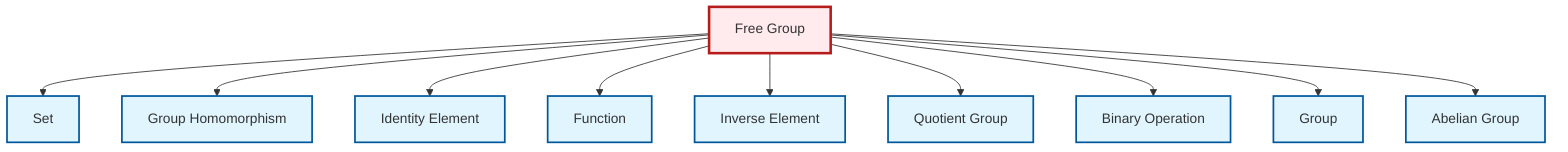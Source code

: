 graph TD
    classDef definition fill:#e1f5fe,stroke:#01579b,stroke-width:2px
    classDef theorem fill:#f3e5f5,stroke:#4a148c,stroke-width:2px
    classDef axiom fill:#fff3e0,stroke:#e65100,stroke-width:2px
    classDef example fill:#e8f5e9,stroke:#1b5e20,stroke-width:2px
    classDef current fill:#ffebee,stroke:#b71c1c,stroke-width:3px
    def-group["Group"]:::definition
    def-binary-operation["Binary Operation"]:::definition
    def-inverse-element["Inverse Element"]:::definition
    def-set["Set"]:::definition
    def-homomorphism["Group Homomorphism"]:::definition
    def-abelian-group["Abelian Group"]:::definition
    def-identity-element["Identity Element"]:::definition
    def-function["Function"]:::definition
    def-free-group["Free Group"]:::definition
    def-quotient-group["Quotient Group"]:::definition
    def-free-group --> def-set
    def-free-group --> def-homomorphism
    def-free-group --> def-identity-element
    def-free-group --> def-function
    def-free-group --> def-inverse-element
    def-free-group --> def-quotient-group
    def-free-group --> def-binary-operation
    def-free-group --> def-group
    def-free-group --> def-abelian-group
    class def-free-group current